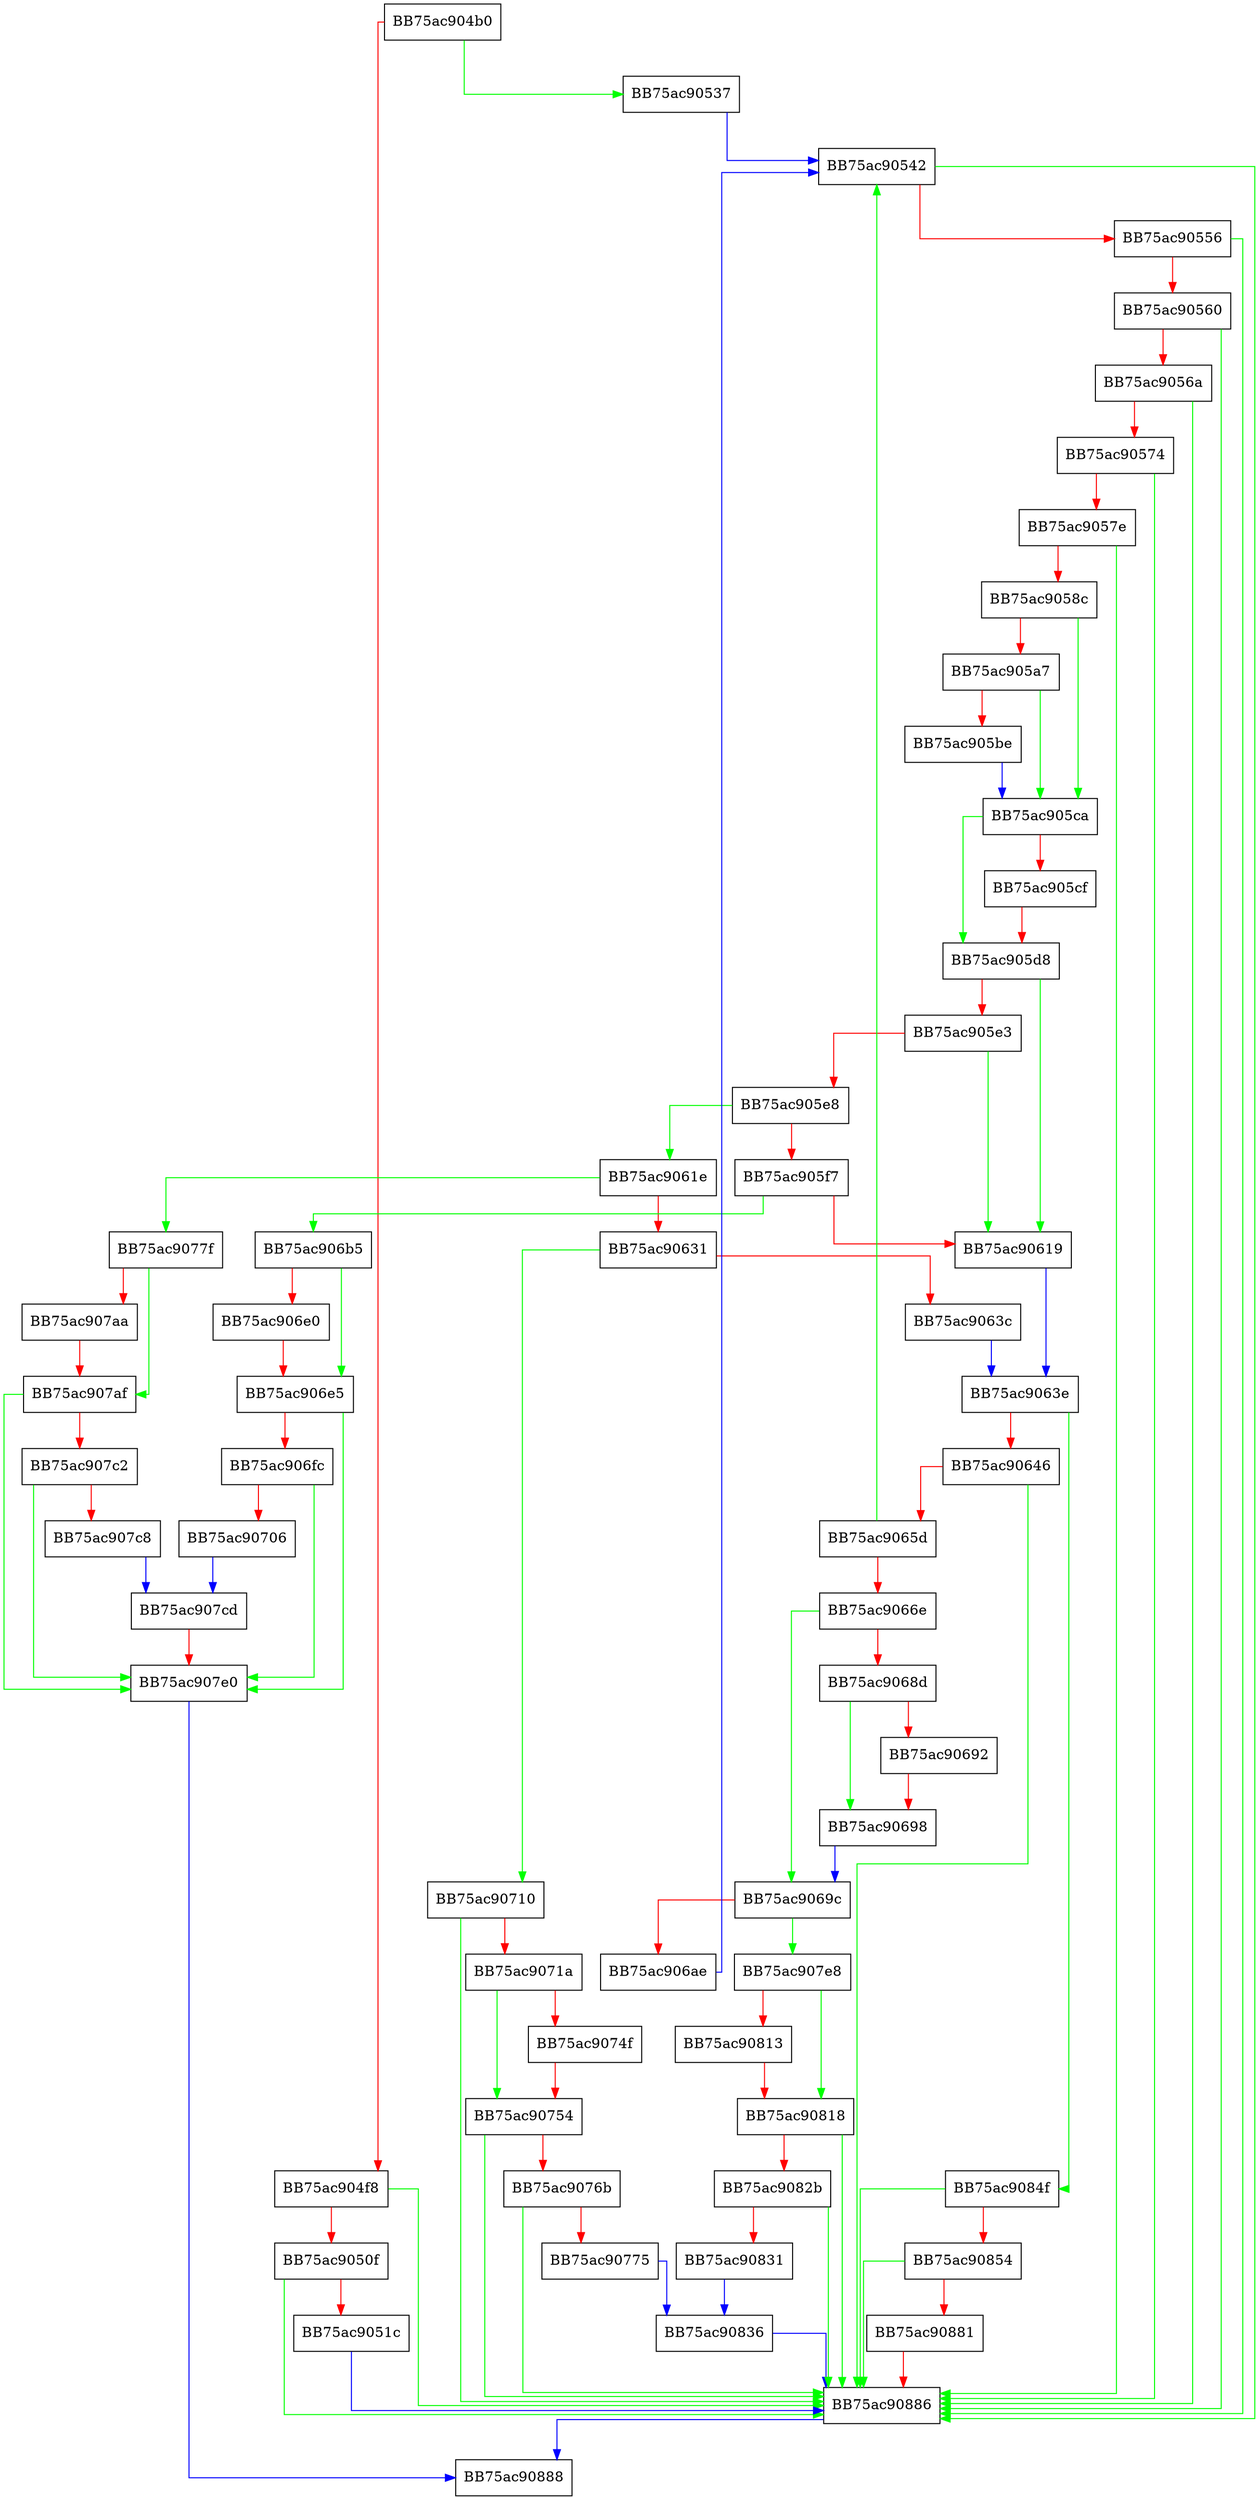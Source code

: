 digraph TryToStartService {
  node [shape="box"];
  graph [splines=ortho];
  BB75ac904b0 -> BB75ac90537 [color="green"];
  BB75ac904b0 -> BB75ac904f8 [color="red"];
  BB75ac904f8 -> BB75ac90886 [color="green"];
  BB75ac904f8 -> BB75ac9050f [color="red"];
  BB75ac9050f -> BB75ac90886 [color="green"];
  BB75ac9050f -> BB75ac9051c [color="red"];
  BB75ac9051c -> BB75ac90886 [color="blue"];
  BB75ac90537 -> BB75ac90542 [color="blue"];
  BB75ac90542 -> BB75ac90886 [color="green"];
  BB75ac90542 -> BB75ac90556 [color="red"];
  BB75ac90556 -> BB75ac90886 [color="green"];
  BB75ac90556 -> BB75ac90560 [color="red"];
  BB75ac90560 -> BB75ac90886 [color="green"];
  BB75ac90560 -> BB75ac9056a [color="red"];
  BB75ac9056a -> BB75ac90886 [color="green"];
  BB75ac9056a -> BB75ac90574 [color="red"];
  BB75ac90574 -> BB75ac90886 [color="green"];
  BB75ac90574 -> BB75ac9057e [color="red"];
  BB75ac9057e -> BB75ac90886 [color="green"];
  BB75ac9057e -> BB75ac9058c [color="red"];
  BB75ac9058c -> BB75ac905ca [color="green"];
  BB75ac9058c -> BB75ac905a7 [color="red"];
  BB75ac905a7 -> BB75ac905ca [color="green"];
  BB75ac905a7 -> BB75ac905be [color="red"];
  BB75ac905be -> BB75ac905ca [color="blue"];
  BB75ac905ca -> BB75ac905d8 [color="green"];
  BB75ac905ca -> BB75ac905cf [color="red"];
  BB75ac905cf -> BB75ac905d8 [color="red"];
  BB75ac905d8 -> BB75ac90619 [color="green"];
  BB75ac905d8 -> BB75ac905e3 [color="red"];
  BB75ac905e3 -> BB75ac90619 [color="green"];
  BB75ac905e3 -> BB75ac905e8 [color="red"];
  BB75ac905e8 -> BB75ac9061e [color="green"];
  BB75ac905e8 -> BB75ac905f7 [color="red"];
  BB75ac905f7 -> BB75ac906b5 [color="green"];
  BB75ac905f7 -> BB75ac90619 [color="red"];
  BB75ac90619 -> BB75ac9063e [color="blue"];
  BB75ac9061e -> BB75ac9077f [color="green"];
  BB75ac9061e -> BB75ac90631 [color="red"];
  BB75ac90631 -> BB75ac90710 [color="green"];
  BB75ac90631 -> BB75ac9063c [color="red"];
  BB75ac9063c -> BB75ac9063e [color="blue"];
  BB75ac9063e -> BB75ac9084f [color="green"];
  BB75ac9063e -> BB75ac90646 [color="red"];
  BB75ac90646 -> BB75ac90886 [color="green"];
  BB75ac90646 -> BB75ac9065d [color="red"];
  BB75ac9065d -> BB75ac90542 [color="green"];
  BB75ac9065d -> BB75ac9066e [color="red"];
  BB75ac9066e -> BB75ac9069c [color="green"];
  BB75ac9066e -> BB75ac9068d [color="red"];
  BB75ac9068d -> BB75ac90698 [color="green"];
  BB75ac9068d -> BB75ac90692 [color="red"];
  BB75ac90692 -> BB75ac90698 [color="red"];
  BB75ac90698 -> BB75ac9069c [color="blue"];
  BB75ac9069c -> BB75ac907e8 [color="green"];
  BB75ac9069c -> BB75ac906ae [color="red"];
  BB75ac906ae -> BB75ac90542 [color="blue"];
  BB75ac906b5 -> BB75ac906e5 [color="green"];
  BB75ac906b5 -> BB75ac906e0 [color="red"];
  BB75ac906e0 -> BB75ac906e5 [color="red"];
  BB75ac906e5 -> BB75ac907e0 [color="green"];
  BB75ac906e5 -> BB75ac906fc [color="red"];
  BB75ac906fc -> BB75ac907e0 [color="green"];
  BB75ac906fc -> BB75ac90706 [color="red"];
  BB75ac90706 -> BB75ac907cd [color="blue"];
  BB75ac90710 -> BB75ac90886 [color="green"];
  BB75ac90710 -> BB75ac9071a [color="red"];
  BB75ac9071a -> BB75ac90754 [color="green"];
  BB75ac9071a -> BB75ac9074f [color="red"];
  BB75ac9074f -> BB75ac90754 [color="red"];
  BB75ac90754 -> BB75ac90886 [color="green"];
  BB75ac90754 -> BB75ac9076b [color="red"];
  BB75ac9076b -> BB75ac90886 [color="green"];
  BB75ac9076b -> BB75ac90775 [color="red"];
  BB75ac90775 -> BB75ac90836 [color="blue"];
  BB75ac9077f -> BB75ac907af [color="green"];
  BB75ac9077f -> BB75ac907aa [color="red"];
  BB75ac907aa -> BB75ac907af [color="red"];
  BB75ac907af -> BB75ac907e0 [color="green"];
  BB75ac907af -> BB75ac907c2 [color="red"];
  BB75ac907c2 -> BB75ac907e0 [color="green"];
  BB75ac907c2 -> BB75ac907c8 [color="red"];
  BB75ac907c8 -> BB75ac907cd [color="blue"];
  BB75ac907cd -> BB75ac907e0 [color="red"];
  BB75ac907e0 -> BB75ac90888 [color="blue"];
  BB75ac907e8 -> BB75ac90818 [color="green"];
  BB75ac907e8 -> BB75ac90813 [color="red"];
  BB75ac90813 -> BB75ac90818 [color="red"];
  BB75ac90818 -> BB75ac90886 [color="green"];
  BB75ac90818 -> BB75ac9082b [color="red"];
  BB75ac9082b -> BB75ac90886 [color="green"];
  BB75ac9082b -> BB75ac90831 [color="red"];
  BB75ac90831 -> BB75ac90836 [color="blue"];
  BB75ac90836 -> BB75ac90886 [color="blue"];
  BB75ac9084f -> BB75ac90886 [color="green"];
  BB75ac9084f -> BB75ac90854 [color="red"];
  BB75ac90854 -> BB75ac90886 [color="green"];
  BB75ac90854 -> BB75ac90881 [color="red"];
  BB75ac90881 -> BB75ac90886 [color="red"];
  BB75ac90886 -> BB75ac90888 [color="blue"];
}